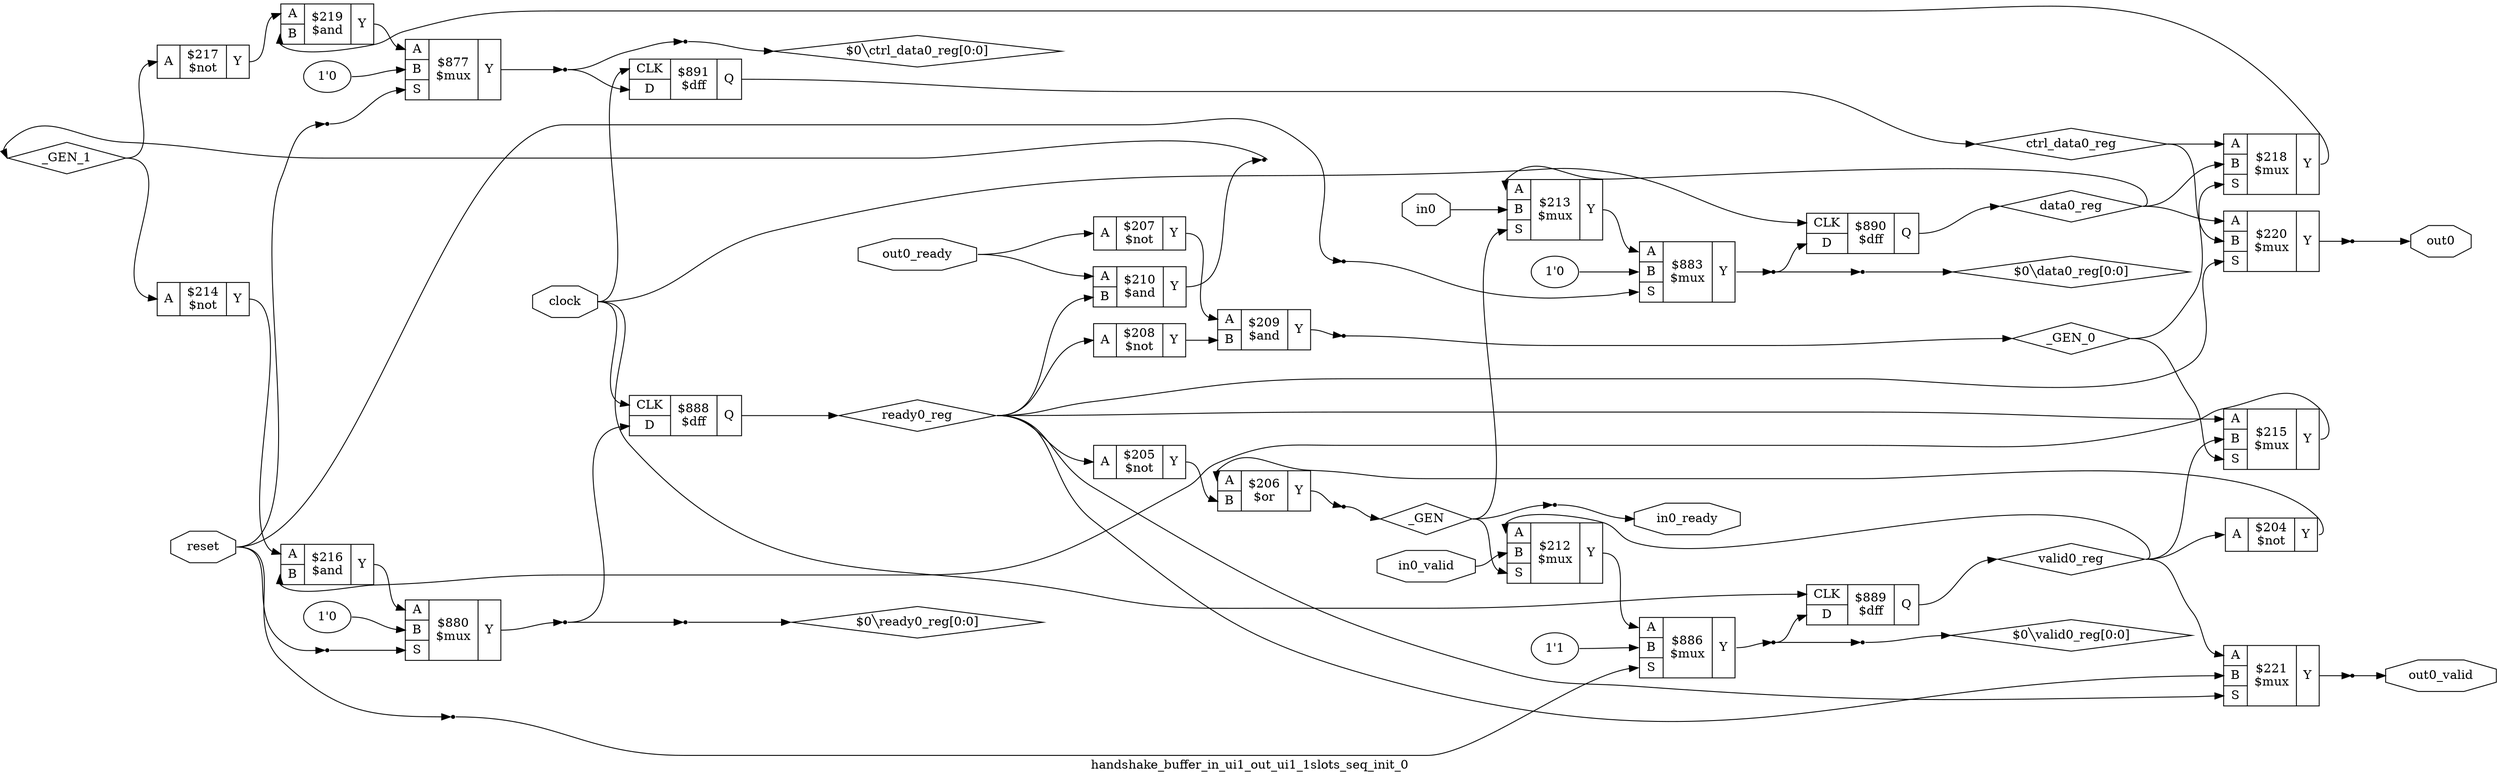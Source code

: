 digraph "handshake_buffer_in_ui1_out_ui1_1slots_seq_init_0" {
label="handshake_buffer_in_ui1_out_ui1_1slots_seq_init_0";
rankdir="LR";
remincross=true;
n30 [ shape=diamond, label="_GEN_1", color="black", fontcolor="black"];
n31 [ shape=diamond, label="_GEN_0", color="black", fontcolor="black"];
n32 [ shape=diamond, label="ctrl_data0_reg", color="black", fontcolor="black"];
n33 [ shape=diamond, label="data0_reg", color="black", fontcolor="black"];
n34 [ shape=diamond, label="_GEN", color="black", fontcolor="black"];
n35 [ shape=diamond, label="valid0_reg", color="black", fontcolor="black"];
n36 [ shape=diamond, label="ready0_reg", color="black", fontcolor="black"];
n37 [ shape=octagon, label="out0_valid", color="black", fontcolor="black"];
n38 [ shape=octagon, label="out0", color="black", fontcolor="black"];
n39 [ shape=octagon, label="in0_ready", color="black", fontcolor="black"];
n40 [ shape=octagon, label="out0_ready", color="black", fontcolor="black"];
n41 [ shape=octagon, label="reset", color="black", fontcolor="black"];
n42 [ shape=octagon, label="clock", color="black", fontcolor="black"];
n43 [ shape=octagon, label="in0_valid", color="black", fontcolor="black"];
n44 [ shape=octagon, label="in0", color="black", fontcolor="black"];
c48 [ shape=record, label="{{<p45> CLK|<p46> D}|$891\n$dff|{<p47> Q}}",  ];
c49 [ shape=record, label="{{<p45> CLK|<p46> D}|$890\n$dff|{<p47> Q}}",  ];
c50 [ shape=record, label="{{<p45> CLK|<p46> D}|$889\n$dff|{<p47> Q}}",  ];
c51 [ shape=record, label="{{<p45> CLK|<p46> D}|$888\n$dff|{<p47> Q}}",  ];
v0 [ label="1'1" ];
c56 [ shape=record, label="{{<p52> A|<p53> B|<p54> S}|$886\n$mux|{<p55> Y}}",  ];
v1 [ label="1'0" ];
c57 [ shape=record, label="{{<p52> A|<p53> B|<p54> S}|$883\n$mux|{<p55> Y}}",  ];
v2 [ label="1'0" ];
c58 [ shape=record, label="{{<p52> A|<p53> B|<p54> S}|$880\n$mux|{<p55> Y}}",  ];
v3 [ label="1'0" ];
c59 [ shape=record, label="{{<p52> A|<p53> B|<p54> S}|$877\n$mux|{<p55> Y}}",  ];
c60 [ shape=record, label="{{<p52> A|<p53> B|<p54> S}|$221\n$mux|{<p55> Y}}",  ];
c61 [ shape=record, label="{{<p52> A|<p53> B|<p54> S}|$220\n$mux|{<p55> Y}}",  ];
c62 [ shape=record, label="{{<p52> A|<p53> B}|$219\n$and|{<p55> Y}}",  ];
c63 [ shape=record, label="{{<p52> A|<p53> B|<p54> S}|$218\n$mux|{<p55> Y}}",  ];
c64 [ shape=record, label="{{<p52> A}|$217\n$not|{<p55> Y}}",  ];
c65 [ shape=record, label="{{<p52> A|<p53> B}|$216\n$and|{<p55> Y}}",  ];
c66 [ shape=record, label="{{<p52> A|<p53> B|<p54> S}|$215\n$mux|{<p55> Y}}",  ];
c67 [ shape=record, label="{{<p52> A}|$214\n$not|{<p55> Y}}",  ];
c68 [ shape=record, label="{{<p52> A|<p53> B|<p54> S}|$213\n$mux|{<p55> Y}}",  ];
c69 [ shape=record, label="{{<p52> A|<p53> B|<p54> S}|$212\n$mux|{<p55> Y}}",  ];
c70 [ shape=record, label="{{<p52> A|<p53> B}|$210\n$and|{<p55> Y}}",  ];
c71 [ shape=record, label="{{<p52> A|<p53> B}|$209\n$and|{<p55> Y}}",  ];
c72 [ shape=record, label="{{<p52> A}|$208\n$not|{<p55> Y}}",  ];
c73 [ shape=record, label="{{<p52> A}|$207\n$not|{<p55> Y}}",  ];
c74 [ shape=record, label="{{<p52> A|<p53> B}|$206\n$or|{<p55> Y}}",  ];
c75 [ shape=record, label="{{<p52> A}|$205\n$not|{<p55> Y}}",  ];
c76 [ shape=record, label="{{<p52> A}|$204\n$not|{<p55> Y}}",  ];
x4 [shape=point, ];
x5 [shape=point, ];
x6 [shape=point, ];
x7 [shape=point, ];
x8 [shape=point, ];
x9 [shape=point, ];
x10 [shape=point, ];
x11 [shape=point, ];
x12 [shape=point, ];
x13 [shape=point, ];
x14 [shape=point, ];
x15 [shape=point, ];
x16 [shape=point, ];
x17 [shape=point, ];
n1 [ shape=point ];
c56:p55:e -> n1:w [color="black", fontcolor="black", label=""];
n1:e -> c50:p46:w [color="black", fontcolor="black", label=""];
n1:e -> x17:w [color="black", fontcolor="black", label=""];
c61:p55:e -> x8:w [color="black", fontcolor="black", label=""];
c62:p55:e -> c59:p52:w [color="black", fontcolor="black", label=""];
c63:p55:e -> c62:p53:w [color="black", fontcolor="black", label=""];
c64:p55:e -> c62:p52:w [color="black", fontcolor="black", label=""];
c65:p55:e -> c58:p52:w [color="black", fontcolor="black", label=""];
c66:p55:e -> c65:p53:w [color="black", fontcolor="black", label=""];
c67:p55:e -> c65:p52:w [color="black", fontcolor="black", label=""];
c68:p55:e -> c57:p52:w [color="black", fontcolor="black", label=""];
c69:p55:e -> c56:p52:w [color="black", fontcolor="black", label=""];
n19 [ shape=diamond, label="$0&#9586;ctrl_data0_reg[0:0]" ];
x11:e -> n19:w [color="black", fontcolor="black", label=""];
x16:e -> c56:p54:w [color="black", fontcolor="black", label=""];
n20 [ shape=diamond, label="$0&#9586;data0_reg[0:0]" ];
x15:e -> n20:w [color="black", fontcolor="black", label=""];
n21 [ shape=diamond, label="$0&#9586;valid0_reg[0:0]" ];
x17:e -> n21:w [color="black", fontcolor="black", label=""];
n22 [ shape=diamond, label="$0&#9586;ready0_reg[0:0]" ];
x13:e -> n22:w [color="black", fontcolor="black", label=""];
c70:p55:e -> x6:w [color="black", fontcolor="black", label=""];
c71:p55:e -> x5:w [color="black", fontcolor="black", label=""];
c72:p55:e -> c71:p53:w [color="black", fontcolor="black", label=""];
c73:p55:e -> c71:p52:w [color="black", fontcolor="black", label=""];
c74:p55:e -> x4:w [color="black", fontcolor="black", label=""];
c75:p55:e -> c74:p53:w [color="black", fontcolor="black", label=""];
c76:p55:e -> c74:p52:w [color="black", fontcolor="black", label=""];
n3 [ shape=point ];
c57:p55:e -> n3:w [color="black", fontcolor="black", label=""];
n3:e -> c49:p46:w [color="black", fontcolor="black", label=""];
n3:e -> x15:w [color="black", fontcolor="black", label=""];
x6:e -> n30:w [color="black", fontcolor="black", label=""];
n30:e -> c64:p52:w [color="black", fontcolor="black", label=""];
n30:e -> c67:p52:w [color="black", fontcolor="black", label=""];
x5:e -> n31:w [color="black", fontcolor="black", label=""];
n31:e -> c63:p54:w [color="black", fontcolor="black", label=""];
n31:e -> c66:p54:w [color="black", fontcolor="black", label=""];
c48:p47:e -> n32:w [color="black", fontcolor="black", label=""];
n32:e -> c61:p53:w [color="black", fontcolor="black", label=""];
n32:e -> c63:p52:w [color="black", fontcolor="black", label=""];
c49:p47:e -> n33:w [color="black", fontcolor="black", label=""];
n33:e -> c61:p52:w [color="black", fontcolor="black", label=""];
n33:e -> c63:p53:w [color="black", fontcolor="black", label=""];
n33:e -> c68:p52:w [color="black", fontcolor="black", label=""];
x4:e -> n34:w [color="black", fontcolor="black", label=""];
n34:e -> c68:p54:w [color="black", fontcolor="black", label=""];
n34:e -> c69:p54:w [color="black", fontcolor="black", label=""];
n34:e -> x7:w [color="black", fontcolor="black", label=""];
c50:p47:e -> n35:w [color="black", fontcolor="black", label=""];
n35:e -> c60:p52:w [color="black", fontcolor="black", label=""];
n35:e -> c66:p53:w [color="black", fontcolor="black", label=""];
n35:e -> c69:p52:w [color="black", fontcolor="black", label=""];
n35:e -> c76:p52:w [color="black", fontcolor="black", label=""];
c51:p47:e -> n36:w [color="black", fontcolor="black", label=""];
n36:e -> c60:p53:w [color="black", fontcolor="black", label=""];
n36:e -> c60:p54:w [color="black", fontcolor="black", label=""];
n36:e -> c61:p54:w [color="black", fontcolor="black", label=""];
n36:e -> c66:p52:w [color="black", fontcolor="black", label=""];
n36:e -> c70:p53:w [color="black", fontcolor="black", label=""];
n36:e -> c72:p52:w [color="black", fontcolor="black", label=""];
n36:e -> c75:p52:w [color="black", fontcolor="black", label=""];
x9:e -> n37:w [color="black", fontcolor="black", label=""];
x8:e -> n38:w [color="black", fontcolor="black", label=""];
x7:e -> n39:w [color="black", fontcolor="black", label=""];
x14:e -> c57:p54:w [color="black", fontcolor="black", label=""];
n40:e -> c70:p52:w [color="black", fontcolor="black", label=""];
n40:e -> c73:p52:w [color="black", fontcolor="black", label=""];
n41:e -> x10:w [color="black", fontcolor="black", label=""];
n41:e -> x12:w [color="black", fontcolor="black", label=""];
n41:e -> x14:w [color="black", fontcolor="black", label=""];
n41:e -> x16:w [color="black", fontcolor="black", label=""];
n42:e -> c48:p45:w [color="black", fontcolor="black", label=""];
n42:e -> c49:p45:w [color="black", fontcolor="black", label=""];
n42:e -> c50:p45:w [color="black", fontcolor="black", label=""];
n42:e -> c51:p45:w [color="black", fontcolor="black", label=""];
n43:e -> c69:p53:w [color="black", fontcolor="black", label=""];
n44:e -> c68:p53:w [color="black", fontcolor="black", label=""];
n5 [ shape=point ];
c58:p55:e -> n5:w [color="black", fontcolor="black", label=""];
n5:e -> c51:p46:w [color="black", fontcolor="black", label=""];
n5:e -> x13:w [color="black", fontcolor="black", label=""];
x12:e -> c58:p54:w [color="black", fontcolor="black", label=""];
n7 [ shape=point ];
c59:p55:e -> n7:w [color="black", fontcolor="black", label=""];
n7:e -> c48:p46:w [color="black", fontcolor="black", label=""];
n7:e -> x11:w [color="black", fontcolor="black", label=""];
x10:e -> c59:p54:w [color="black", fontcolor="black", label=""];
c60:p55:e -> x9:w [color="black", fontcolor="black", label=""];
v0:e -> c56:p53:w [color="black", fontcolor="black", label=""];
v1:e -> c57:p53:w [color="black", fontcolor="black", label=""];
v2:e -> c58:p53:w [color="black", fontcolor="black", label=""];
v3:e -> c59:p53:w [color="black", fontcolor="black", label=""];
}

